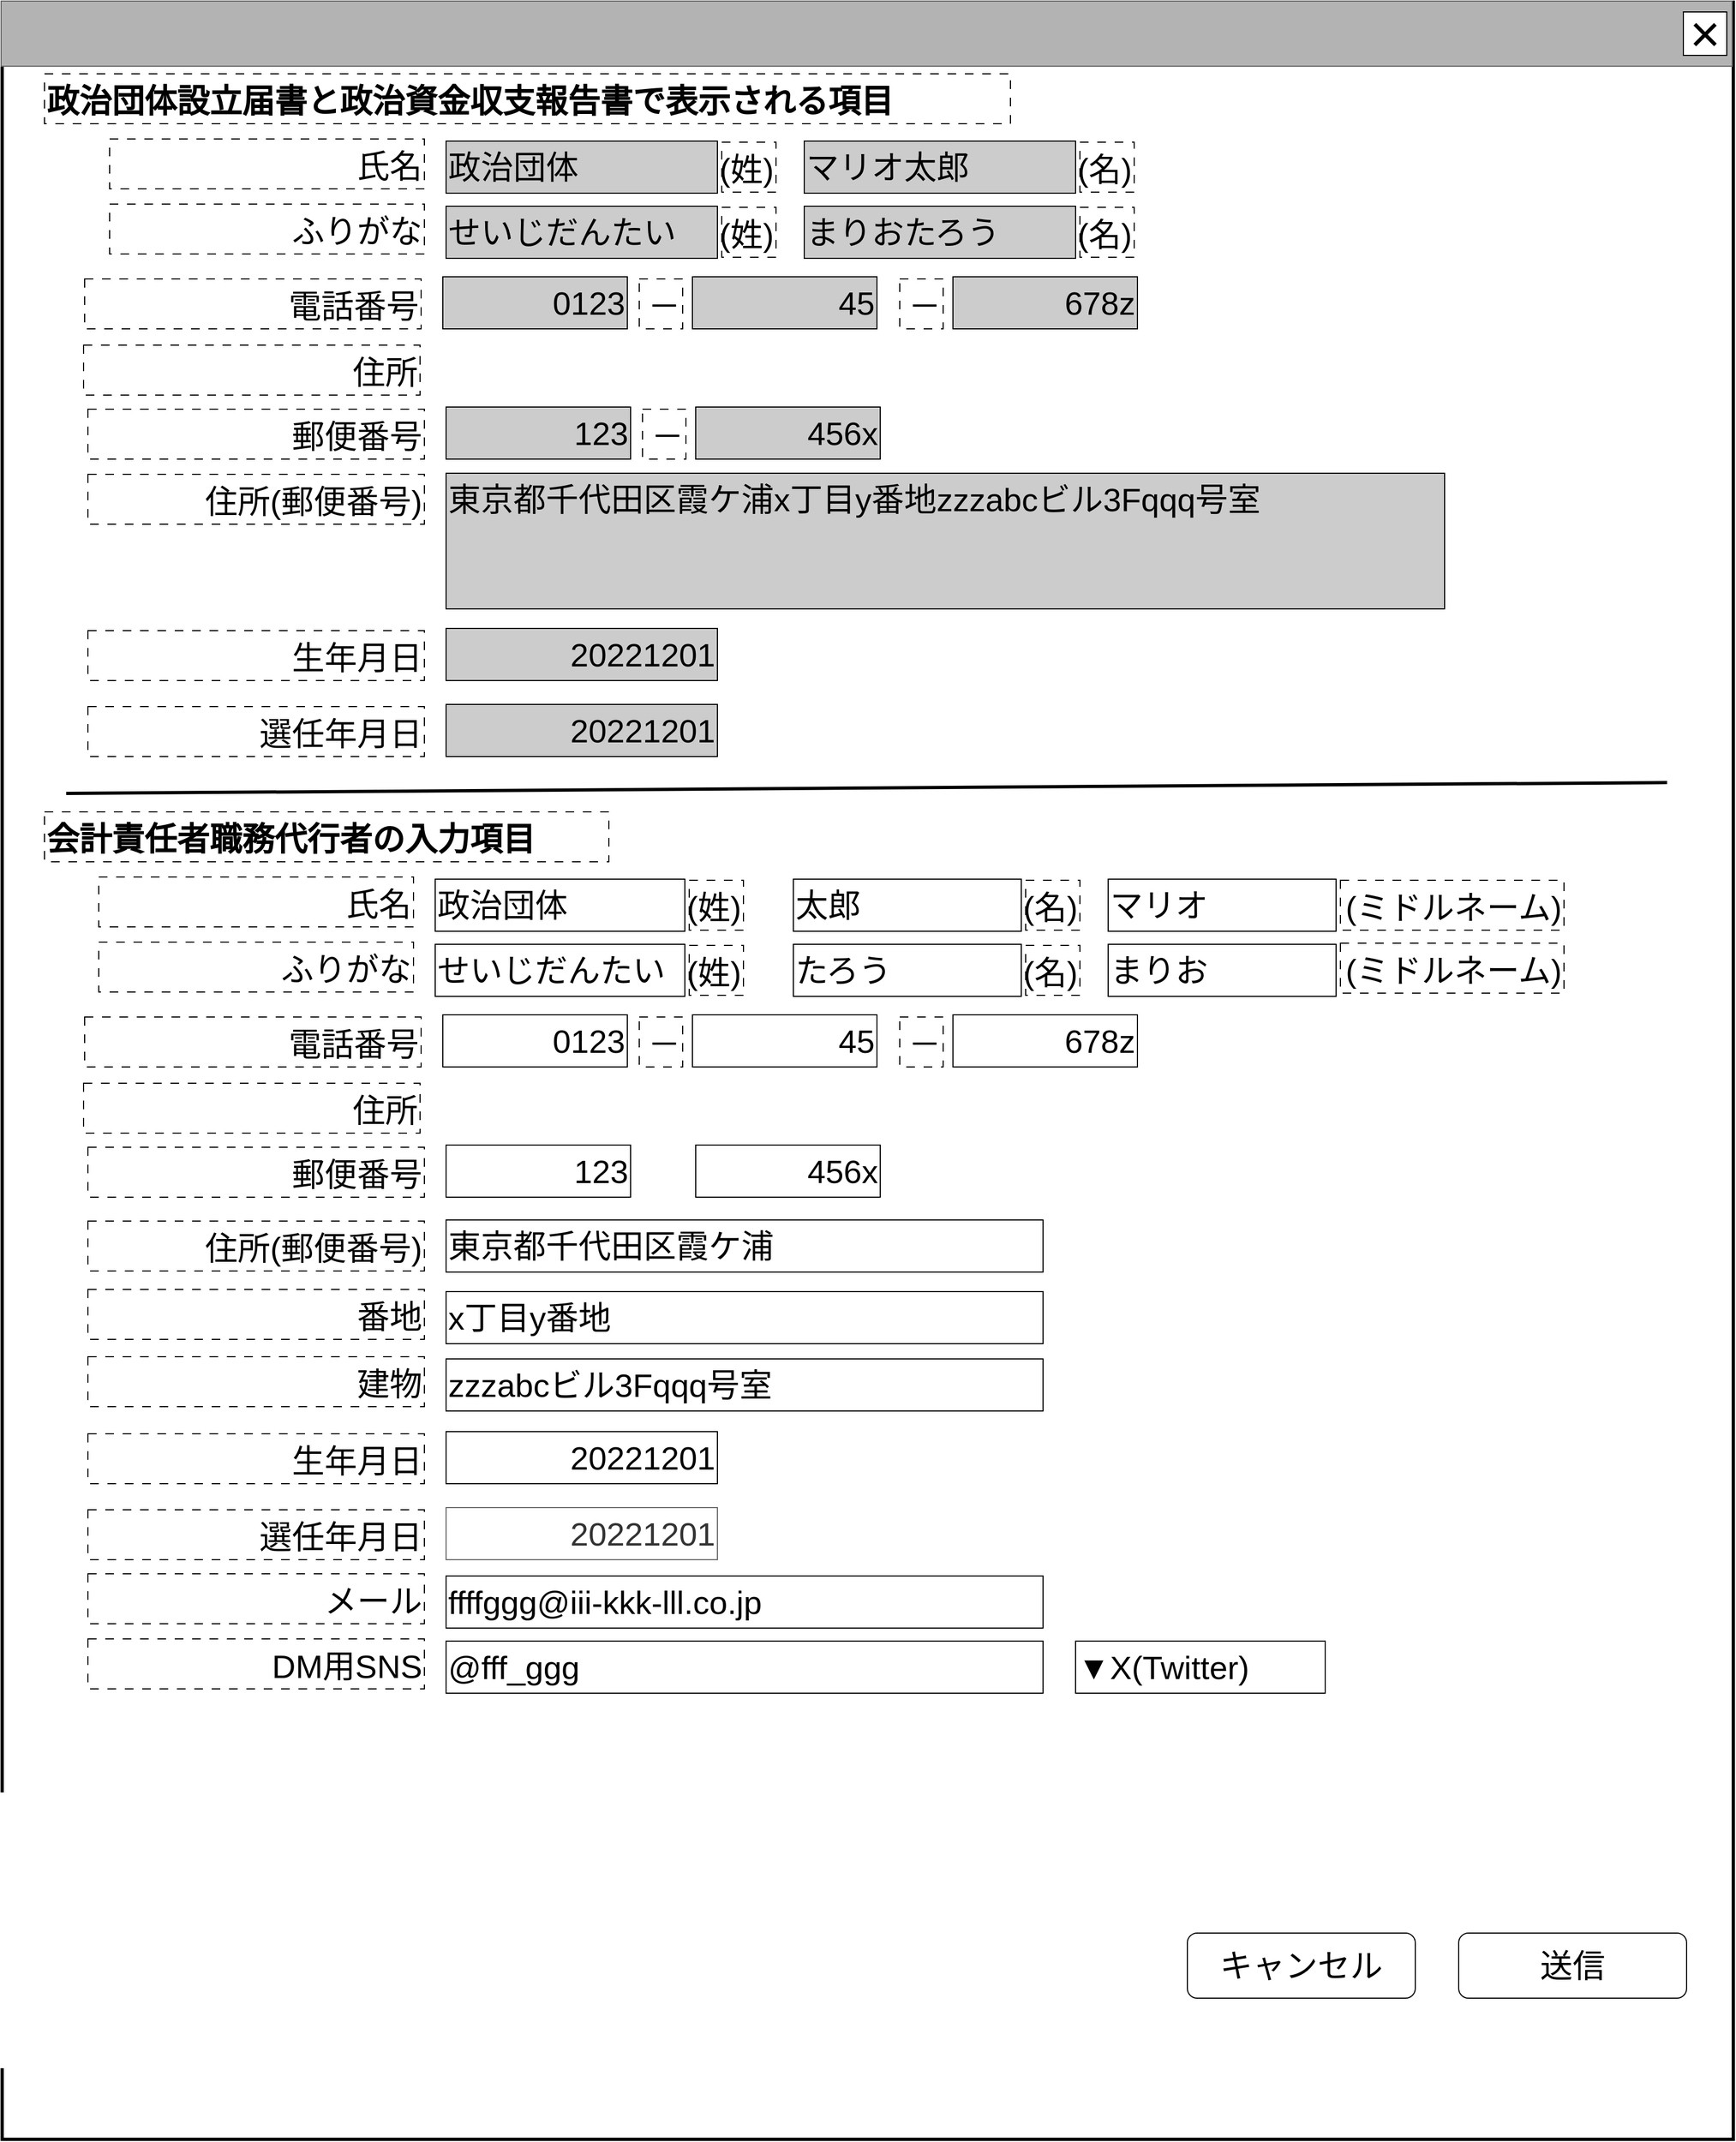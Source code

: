 <mxfile version="23.0.2" type="device">
  <diagram name="ページ1" id="LE8fIzdrHe0wcv1LTvfw">
    <mxGraphModel dx="850" dy="502" grid="1" gridSize="10" guides="1" tooltips="1" connect="1" arrows="1" fold="1" page="1" pageScale="1" pageWidth="1600" pageHeight="1200" math="0" shadow="0">
      <root>
        <mxCell id="0" />
        <mxCell id="cFaB45KztUIKXS-_cTrr-4" value="背景" style="locked=1;" parent="0" visible="0" />
        <mxCell id="cFaB45KztUIKXS-_cTrr-5" value="" style="rounded=0;whiteSpace=wrap;html=1;strokeWidth=3;" parent="cFaB45KztUIKXS-_cTrr-4" vertex="1">
          <mxGeometry x="1" y="1" width="1595" height="1180" as="geometry" />
        </mxCell>
        <mxCell id="cFaB45KztUIKXS-_cTrr-6" value="" style="rounded=0;whiteSpace=wrap;html=1;fillColor=#B3B3B3;fontColor=#333333;strokeColor=#666666;" parent="cFaB45KztUIKXS-_cTrr-4" vertex="1">
          <mxGeometry width="1595" height="60" as="geometry" />
        </mxCell>
        <mxCell id="cFaB45KztUIKXS-_cTrr-7" value="&lt;font style=&quot;font-size: 48px;&quot;&gt;×&lt;/font&gt;" style="rounded=0;whiteSpace=wrap;html=1;" parent="cFaB45KztUIKXS-_cTrr-4" vertex="1">
          <mxGeometry x="1550" y="10" width="40" height="40" as="geometry" />
        </mxCell>
        <mxCell id="cFaB45KztUIKXS-_cTrr-8" value="" style="rounded=0;whiteSpace=wrap;html=1;" parent="cFaB45KztUIKXS-_cTrr-4" vertex="1">
          <mxGeometry x="830" y="670" width="120" height="60" as="geometry" />
        </mxCell>
        <mxCell id="cFaB45KztUIKXS-_cTrr-9" value="ウインドウ" style="locked=1;" parent="0" />
        <mxCell id="cFaB45KztUIKXS-_cTrr-10" value="" style="rounded=0;whiteSpace=wrap;html=1;strokeWidth=3;" parent="cFaB45KztUIKXS-_cTrr-9" vertex="1">
          <mxGeometry x="1" y="1" width="1595" height="1969" as="geometry" />
        </mxCell>
        <mxCell id="cFaB45KztUIKXS-_cTrr-11" value="" style="rounded=0;whiteSpace=wrap;html=1;fillColor=#B3B3B3;fontColor=#333333;strokeColor=#666666;" parent="cFaB45KztUIKXS-_cTrr-9" vertex="1">
          <mxGeometry width="1595" height="60" as="geometry" />
        </mxCell>
        <mxCell id="cFaB45KztUIKXS-_cTrr-12" value="&lt;font style=&quot;font-size: 48px;&quot;&gt;×&lt;/font&gt;" style="rounded=0;whiteSpace=wrap;html=1;" parent="cFaB45KztUIKXS-_cTrr-9" vertex="1">
          <mxGeometry x="1550" y="10" width="40" height="40" as="geometry" />
        </mxCell>
        <mxCell id="cFaB45KztUIKXS-_cTrr-14" value="名称未設定レイヤ" style="" parent="0" />
        <mxCell id="bMRDDl92_SAq192Mb1gc-0" value="&lt;span style=&quot;font-size: 30px;&quot;&gt;住所&lt;/span&gt;" style="rounded=0;whiteSpace=wrap;html=1;align=right;dashed=1;dashPattern=8 8;verticalAlign=bottom;" parent="cFaB45KztUIKXS-_cTrr-14" vertex="1">
          <mxGeometry x="76" y="317" width="310" height="46" as="geometry" />
        </mxCell>
        <mxCell id="bMRDDl92_SAq192Mb1gc-1" value="&lt;span style=&quot;font-size: 30px;&quot;&gt;123&lt;br&gt;&lt;/span&gt;" style="rounded=0;whiteSpace=wrap;html=1;align=right;fillColor=#CCCCCC;" parent="cFaB45KztUIKXS-_cTrr-14" vertex="1">
          <mxGeometry x="410" y="374" width="170" height="48" as="geometry" />
        </mxCell>
        <mxCell id="bMRDDl92_SAq192Mb1gc-2" value="&lt;span style=&quot;font-size: 30px;&quot;&gt;郵便番号&lt;/span&gt;" style="rounded=0;whiteSpace=wrap;html=1;align=right;dashed=1;dashPattern=8 8;verticalAlign=bottom;" parent="cFaB45KztUIKXS-_cTrr-14" vertex="1">
          <mxGeometry x="80" y="376" width="310" height="46" as="geometry" />
        </mxCell>
        <mxCell id="bMRDDl92_SAq192Mb1gc-3" value="&lt;span style=&quot;font-size: 30px;&quot;&gt;456x&lt;br&gt;&lt;/span&gt;" style="rounded=0;whiteSpace=wrap;html=1;align=right;fillColor=#CCCCCC;" parent="cFaB45KztUIKXS-_cTrr-14" vertex="1">
          <mxGeometry x="640" y="374" width="170" height="48" as="geometry" />
        </mxCell>
        <mxCell id="bMRDDl92_SAq192Mb1gc-4" value="&lt;span style=&quot;font-size: 30px;&quot;&gt;住所(郵便番号)&lt;/span&gt;" style="rounded=0;whiteSpace=wrap;html=1;align=right;dashed=1;dashPattern=8 8;verticalAlign=bottom;" parent="cFaB45KztUIKXS-_cTrr-14" vertex="1">
          <mxGeometry x="80" y="436" width="310" height="46" as="geometry" />
        </mxCell>
        <mxCell id="bMRDDl92_SAq192Mb1gc-7" value="&lt;span style=&quot;font-size: 30px;&quot;&gt;東京都千代田区霞ケ浦x丁目y番地zzzabcビル3Fqqq号室&lt;/span&gt;" style="rounded=0;whiteSpace=wrap;html=1;align=left;fillColor=#CCCCCC;verticalAlign=top;" parent="cFaB45KztUIKXS-_cTrr-14" vertex="1">
          <mxGeometry x="410" y="435" width="920" height="125" as="geometry" />
        </mxCell>
        <mxCell id="bMRDDl92_SAq192Mb1gc-10" value="&lt;span style=&quot;font-size: 30px;&quot;&gt;氏名&lt;/span&gt;" style="rounded=0;whiteSpace=wrap;html=1;align=right;dashed=1;dashPattern=8 8;verticalAlign=bottom;" parent="cFaB45KztUIKXS-_cTrr-14" vertex="1">
          <mxGeometry x="100" y="127" width="290" height="46" as="geometry" />
        </mxCell>
        <mxCell id="bMRDDl92_SAq192Mb1gc-11" value="&lt;span style=&quot;font-size: 30px;&quot;&gt;－&lt;/span&gt;" style="rounded=0;whiteSpace=wrap;html=1;align=right;dashed=1;dashPattern=8 8;verticalAlign=bottom;" parent="cFaB45KztUIKXS-_cTrr-14" vertex="1">
          <mxGeometry x="591" y="376" width="40" height="46" as="geometry" />
        </mxCell>
        <mxCell id="bMRDDl92_SAq192Mb1gc-12" value="&lt;span style=&quot;font-size: 30px;&quot;&gt;生年月日&lt;/span&gt;" style="rounded=0;whiteSpace=wrap;html=1;align=right;dashed=1;dashPattern=8 8;verticalAlign=bottom;" parent="cFaB45KztUIKXS-_cTrr-14" vertex="1">
          <mxGeometry x="80" y="580" width="310" height="46" as="geometry" />
        </mxCell>
        <mxCell id="bMRDDl92_SAq192Mb1gc-13" value="&lt;font style=&quot;font-size: 30px;&quot;&gt;20221201&lt;/font&gt;" style="rounded=0;whiteSpace=wrap;html=1;align=right;fillColor=#CCCCCC;" parent="cFaB45KztUIKXS-_cTrr-14" vertex="1">
          <mxGeometry x="410" y="578" width="250" height="48" as="geometry" />
        </mxCell>
        <mxCell id="bMRDDl92_SAq192Mb1gc-14" value="&lt;span style=&quot;font-size: 30px;&quot;&gt;選任年月日&lt;/span&gt;" style="rounded=0;whiteSpace=wrap;html=1;align=right;dashed=1;dashPattern=8 8;verticalAlign=bottom;" parent="cFaB45KztUIKXS-_cTrr-14" vertex="1">
          <mxGeometry x="80" y="650" width="310" height="46" as="geometry" />
        </mxCell>
        <mxCell id="bMRDDl92_SAq192Mb1gc-15" value="&lt;font style=&quot;font-size: 30px;&quot;&gt;20221201&lt;/font&gt;" style="rounded=0;whiteSpace=wrap;html=1;align=right;fillColor=#CCCCCC;" parent="cFaB45KztUIKXS-_cTrr-14" vertex="1">
          <mxGeometry x="410" y="648" width="250" height="48" as="geometry" />
        </mxCell>
        <mxCell id="bMRDDl92_SAq192Mb1gc-16" value="&lt;span style=&quot;font-size: 30px;&quot;&gt;&lt;b&gt;政治団体設立届書と政治資金収支報告書で表示される項目&lt;/b&gt;&lt;/span&gt;" style="rounded=0;whiteSpace=wrap;html=1;align=left;dashed=1;dashPattern=8 8;verticalAlign=bottom;" parent="cFaB45KztUIKXS-_cTrr-14" vertex="1">
          <mxGeometry x="40" y="67" width="890" height="46" as="geometry" />
        </mxCell>
        <mxCell id="bMRDDl92_SAq192Mb1gc-17" value="&lt;span style=&quot;font-size: 30px;&quot;&gt;政治団体&lt;/span&gt;" style="rounded=0;whiteSpace=wrap;html=1;align=left;fillColor=#CCCCCC;" parent="cFaB45KztUIKXS-_cTrr-14" vertex="1">
          <mxGeometry x="410" y="129" width="250" height="48" as="geometry" />
        </mxCell>
        <mxCell id="bMRDDl92_SAq192Mb1gc-18" value="&lt;span style=&quot;font-size: 30px;&quot;&gt;マリオ太郎&lt;/span&gt;" style="rounded=0;whiteSpace=wrap;html=1;align=left;fillColor=#CCCCCC;" parent="cFaB45KztUIKXS-_cTrr-14" vertex="1">
          <mxGeometry x="740" y="129" width="250" height="48" as="geometry" />
        </mxCell>
        <mxCell id="bMRDDl92_SAq192Mb1gc-19" value="&lt;span style=&quot;font-size: 30px;&quot;&gt;(姓)&lt;/span&gt;" style="rounded=0;whiteSpace=wrap;html=1;align=right;dashed=1;dashPattern=8 8;verticalAlign=bottom;" parent="cFaB45KztUIKXS-_cTrr-14" vertex="1">
          <mxGeometry x="664" y="130" width="50" height="46" as="geometry" />
        </mxCell>
        <mxCell id="bMRDDl92_SAq192Mb1gc-20" value="&lt;span style=&quot;font-size: 30px;&quot;&gt;(名)&lt;/span&gt;" style="rounded=0;whiteSpace=wrap;html=1;align=right;dashed=1;dashPattern=8 8;verticalAlign=bottom;" parent="cFaB45KztUIKXS-_cTrr-14" vertex="1">
          <mxGeometry x="994" y="130" width="50" height="46" as="geometry" />
        </mxCell>
        <mxCell id="bMRDDl92_SAq192Mb1gc-21" value="&lt;font style=&quot;font-size: 30px;&quot;&gt;0123&lt;/font&gt;" style="rounded=0;whiteSpace=wrap;html=1;align=right;fillColor=#CCCCCC;" parent="cFaB45KztUIKXS-_cTrr-14" vertex="1">
          <mxGeometry x="407" y="254" width="170" height="48" as="geometry" />
        </mxCell>
        <mxCell id="bMRDDl92_SAq192Mb1gc-22" value="&lt;span style=&quot;font-size: 30px;&quot;&gt;電話番号&lt;/span&gt;" style="rounded=0;whiteSpace=wrap;html=1;align=right;dashed=1;dashPattern=8 8;verticalAlign=bottom;" parent="cFaB45KztUIKXS-_cTrr-14" vertex="1">
          <mxGeometry x="77" y="256" width="310" height="46" as="geometry" />
        </mxCell>
        <mxCell id="bMRDDl92_SAq192Mb1gc-23" value="&lt;span style=&quot;font-size: 30px;&quot;&gt;45&lt;br&gt;&lt;/span&gt;" style="rounded=0;whiteSpace=wrap;html=1;align=right;fillColor=#CCCCCC;" parent="cFaB45KztUIKXS-_cTrr-14" vertex="1">
          <mxGeometry x="637" y="254" width="170" height="48" as="geometry" />
        </mxCell>
        <mxCell id="bMRDDl92_SAq192Mb1gc-24" value="&lt;span style=&quot;font-size: 30px;&quot;&gt;－&lt;/span&gt;" style="rounded=0;whiteSpace=wrap;html=1;align=right;dashed=1;dashPattern=8 8;verticalAlign=bottom;" parent="cFaB45KztUIKXS-_cTrr-14" vertex="1">
          <mxGeometry x="588" y="256" width="40" height="46" as="geometry" />
        </mxCell>
        <mxCell id="bMRDDl92_SAq192Mb1gc-25" value="&lt;span style=&quot;font-size: 30px;&quot;&gt;678z&lt;br&gt;&lt;/span&gt;" style="rounded=0;whiteSpace=wrap;html=1;align=right;fillColor=#CCCCCC;" parent="cFaB45KztUIKXS-_cTrr-14" vertex="1">
          <mxGeometry x="877" y="254" width="170" height="48" as="geometry" />
        </mxCell>
        <mxCell id="bMRDDl92_SAq192Mb1gc-26" value="&lt;span style=&quot;font-size: 30px;&quot;&gt;－&lt;/span&gt;" style="rounded=0;whiteSpace=wrap;html=1;align=right;dashed=1;dashPattern=8 8;verticalAlign=bottom;" parent="cFaB45KztUIKXS-_cTrr-14" vertex="1">
          <mxGeometry x="828" y="256" width="40" height="46" as="geometry" />
        </mxCell>
        <mxCell id="0UqAQfp40l2s8gUVmywF-0" value="&lt;span style=&quot;font-size: 30px;&quot;&gt;ふりがな&lt;/span&gt;" style="rounded=0;whiteSpace=wrap;html=1;align=right;dashed=1;dashPattern=8 8;verticalAlign=bottom;" parent="cFaB45KztUIKXS-_cTrr-14" vertex="1">
          <mxGeometry x="100" y="187" width="290" height="46" as="geometry" />
        </mxCell>
        <mxCell id="0UqAQfp40l2s8gUVmywF-1" value="&lt;span style=&quot;font-size: 30px;&quot;&gt;せいじだんたい&lt;/span&gt;" style="rounded=0;whiteSpace=wrap;html=1;align=left;fillColor=#CCCCCC;" parent="cFaB45KztUIKXS-_cTrr-14" vertex="1">
          <mxGeometry x="410" y="189" width="250" height="48" as="geometry" />
        </mxCell>
        <mxCell id="0UqAQfp40l2s8gUVmywF-2" value="&lt;span style=&quot;font-size: 30px;&quot;&gt;まりおたろう&lt;/span&gt;" style="rounded=0;whiteSpace=wrap;html=1;align=left;fillColor=#CCCCCC;" parent="cFaB45KztUIKXS-_cTrr-14" vertex="1">
          <mxGeometry x="740" y="189" width="250" height="48" as="geometry" />
        </mxCell>
        <mxCell id="0UqAQfp40l2s8gUVmywF-3" value="&lt;span style=&quot;font-size: 30px;&quot;&gt;(姓)&lt;/span&gt;" style="rounded=0;whiteSpace=wrap;html=1;align=right;dashed=1;dashPattern=8 8;verticalAlign=bottom;" parent="cFaB45KztUIKXS-_cTrr-14" vertex="1">
          <mxGeometry x="664" y="190" width="50" height="46" as="geometry" />
        </mxCell>
        <mxCell id="0UqAQfp40l2s8gUVmywF-4" value="&lt;span style=&quot;font-size: 30px;&quot;&gt;(名)&lt;/span&gt;" style="rounded=0;whiteSpace=wrap;html=1;align=right;dashed=1;dashPattern=8 8;verticalAlign=bottom;" parent="cFaB45KztUIKXS-_cTrr-14" vertex="1">
          <mxGeometry x="994" y="190" width="50" height="46" as="geometry" />
        </mxCell>
        <mxCell id="Fa45Nr03g6_gKb-Np0pS-0" value="" style="endArrow=none;html=1;rounded=0;strokeWidth=3;endSize=0;startSize=0;" parent="cFaB45KztUIKXS-_cTrr-14" edge="1">
          <mxGeometry width="50" height="50" relative="1" as="geometry">
            <mxPoint x="60" y="730" as="sourcePoint" />
            <mxPoint x="1535" y="720" as="targetPoint" />
          </mxGeometry>
        </mxCell>
        <mxCell id="Fa45Nr03g6_gKb-Np0pS-1" value="&lt;span style=&quot;font-size: 30px;&quot;&gt;&lt;b&gt;会計責任者職務代行者の入力項目&lt;/b&gt;&lt;/span&gt;" style="rounded=0;whiteSpace=wrap;html=1;align=left;dashed=1;dashPattern=8 8;verticalAlign=bottom;" parent="cFaB45KztUIKXS-_cTrr-14" vertex="1">
          <mxGeometry x="40" y="747" width="520" height="46" as="geometry" />
        </mxCell>
        <mxCell id="Fa45Nr03g6_gKb-Np0pS-2" value="&lt;span style=&quot;font-size: 30px;&quot;&gt;住所(郵便番号)&lt;/span&gt;" style="rounded=0;whiteSpace=wrap;html=1;align=right;dashed=1;dashPattern=8 8;verticalAlign=bottom;" parent="cFaB45KztUIKXS-_cTrr-14" vertex="1">
          <mxGeometry x="80" y="1124" width="310" height="46" as="geometry" />
        </mxCell>
        <mxCell id="Fa45Nr03g6_gKb-Np0pS-3" value="&lt;span style=&quot;font-size: 30px;&quot;&gt;番地&lt;/span&gt;" style="rounded=0;whiteSpace=wrap;html=1;align=right;dashed=1;dashPattern=8 8;verticalAlign=bottom;" parent="cFaB45KztUIKXS-_cTrr-14" vertex="1">
          <mxGeometry x="80" y="1187" width="310" height="46" as="geometry" />
        </mxCell>
        <mxCell id="Fa45Nr03g6_gKb-Np0pS-4" value="&lt;span style=&quot;font-size: 30px;&quot;&gt;建物&lt;/span&gt;" style="rounded=0;whiteSpace=wrap;html=1;align=right;dashed=1;dashPattern=8 8;verticalAlign=bottom;" parent="cFaB45KztUIKXS-_cTrr-14" vertex="1">
          <mxGeometry x="80" y="1249" width="310" height="46" as="geometry" />
        </mxCell>
        <mxCell id="Fa45Nr03g6_gKb-Np0pS-5" value="&lt;span style=&quot;font-size: 30px;&quot;&gt;東京都千代田区霞ケ浦&lt;/span&gt;" style="rounded=0;whiteSpace=wrap;html=1;align=left;" parent="cFaB45KztUIKXS-_cTrr-14" vertex="1">
          <mxGeometry x="410" y="1123" width="550" height="48" as="geometry" />
        </mxCell>
        <mxCell id="Fa45Nr03g6_gKb-Np0pS-6" value="&lt;span style=&quot;font-size: 30px;&quot;&gt;x丁目y番地&lt;/span&gt;" style="rounded=0;whiteSpace=wrap;html=1;align=left;" parent="cFaB45KztUIKXS-_cTrr-14" vertex="1">
          <mxGeometry x="410" y="1189" width="550" height="48" as="geometry" />
        </mxCell>
        <mxCell id="Fa45Nr03g6_gKb-Np0pS-7" value="&lt;span style=&quot;font-size: 30px;&quot;&gt;zzzabcビル3Fqqq号室&lt;/span&gt;" style="rounded=0;whiteSpace=wrap;html=1;align=left;" parent="cFaB45KztUIKXS-_cTrr-14" vertex="1">
          <mxGeometry x="410" y="1251" width="550" height="48" as="geometry" />
        </mxCell>
        <mxCell id="Fa45Nr03g6_gKb-Np0pS-8" value="&lt;span style=&quot;font-size: 30px;&quot;&gt;氏名&lt;/span&gt;" style="rounded=0;whiteSpace=wrap;html=1;align=right;dashed=1;dashPattern=8 8;verticalAlign=bottom;" parent="cFaB45KztUIKXS-_cTrr-14" vertex="1">
          <mxGeometry x="90" y="807" width="290" height="46" as="geometry" />
        </mxCell>
        <mxCell id="Fa45Nr03g6_gKb-Np0pS-9" value="&lt;span style=&quot;font-size: 30px;&quot;&gt;政治団体&lt;/span&gt;" style="rounded=0;whiteSpace=wrap;html=1;align=left;fillColor=#FFFFFF;" parent="cFaB45KztUIKXS-_cTrr-14" vertex="1">
          <mxGeometry x="400" y="809" width="230" height="48" as="geometry" />
        </mxCell>
        <mxCell id="Fa45Nr03g6_gKb-Np0pS-10" value="&lt;span style=&quot;font-size: 30px;&quot;&gt;太郎&lt;/span&gt;" style="rounded=0;whiteSpace=wrap;html=1;align=left;" parent="cFaB45KztUIKXS-_cTrr-14" vertex="1">
          <mxGeometry x="730" y="809" width="210" height="48" as="geometry" />
        </mxCell>
        <mxCell id="Fa45Nr03g6_gKb-Np0pS-11" value="&lt;span style=&quot;font-size: 30px;&quot;&gt;(姓)&lt;/span&gt;" style="rounded=0;whiteSpace=wrap;html=1;align=right;dashed=1;dashPattern=8 8;verticalAlign=bottom;" parent="cFaB45KztUIKXS-_cTrr-14" vertex="1">
          <mxGeometry x="634" y="810" width="50" height="46" as="geometry" />
        </mxCell>
        <mxCell id="Fa45Nr03g6_gKb-Np0pS-12" value="&lt;span style=&quot;font-size: 30px;&quot;&gt;(名)&lt;/span&gt;" style="rounded=0;whiteSpace=wrap;html=1;align=right;dashed=1;dashPattern=8 8;verticalAlign=bottom;" parent="cFaB45KztUIKXS-_cTrr-14" vertex="1">
          <mxGeometry x="944" y="810" width="50" height="46" as="geometry" />
        </mxCell>
        <mxCell id="Fa45Nr03g6_gKb-Np0pS-13" value="&lt;span style=&quot;font-size: 30px;&quot;&gt;ふりがな&lt;/span&gt;" style="rounded=0;whiteSpace=wrap;html=1;align=right;dashed=1;dashPattern=8 8;verticalAlign=bottom;" parent="cFaB45KztUIKXS-_cTrr-14" vertex="1">
          <mxGeometry x="90" y="867" width="290" height="46" as="geometry" />
        </mxCell>
        <mxCell id="Fa45Nr03g6_gKb-Np0pS-14" value="&lt;span style=&quot;font-size: 30px;&quot;&gt;せいじだんたい&lt;/span&gt;" style="rounded=0;whiteSpace=wrap;html=1;align=left;" parent="cFaB45KztUIKXS-_cTrr-14" vertex="1">
          <mxGeometry x="400" y="869" width="230" height="48" as="geometry" />
        </mxCell>
        <mxCell id="Fa45Nr03g6_gKb-Np0pS-15" value="&lt;span style=&quot;font-size: 30px;&quot;&gt;たろう&lt;/span&gt;" style="rounded=0;whiteSpace=wrap;html=1;align=left;" parent="cFaB45KztUIKXS-_cTrr-14" vertex="1">
          <mxGeometry x="730" y="869" width="210" height="48" as="geometry" />
        </mxCell>
        <mxCell id="Fa45Nr03g6_gKb-Np0pS-16" value="&lt;span style=&quot;font-size: 30px;&quot;&gt;(姓)&lt;/span&gt;" style="rounded=0;whiteSpace=wrap;html=1;align=right;dashed=1;dashPattern=8 8;verticalAlign=bottom;" parent="cFaB45KztUIKXS-_cTrr-14" vertex="1">
          <mxGeometry x="634" y="870" width="50" height="46" as="geometry" />
        </mxCell>
        <mxCell id="Fa45Nr03g6_gKb-Np0pS-17" value="&lt;span style=&quot;font-size: 30px;&quot;&gt;(名)&lt;/span&gt;" style="rounded=0;whiteSpace=wrap;html=1;align=right;dashed=1;dashPattern=8 8;verticalAlign=bottom;" parent="cFaB45KztUIKXS-_cTrr-14" vertex="1">
          <mxGeometry x="944" y="870" width="50" height="46" as="geometry" />
        </mxCell>
        <mxCell id="Fa45Nr03g6_gKb-Np0pS-25" value="&lt;span style=&quot;font-size: 30px;&quot;&gt;マリオ&lt;/span&gt;" style="rounded=0;whiteSpace=wrap;html=1;align=left;" parent="cFaB45KztUIKXS-_cTrr-14" vertex="1">
          <mxGeometry x="1020" y="809" width="210" height="48" as="geometry" />
        </mxCell>
        <mxCell id="Fa45Nr03g6_gKb-Np0pS-26" value="&lt;span style=&quot;font-size: 30px;&quot;&gt;(ミドルネーム)&lt;/span&gt;" style="rounded=0;whiteSpace=wrap;html=1;align=right;dashed=1;dashPattern=8 8;verticalAlign=bottom;" parent="cFaB45KztUIKXS-_cTrr-14" vertex="1">
          <mxGeometry x="1234" y="810" width="206" height="46" as="geometry" />
        </mxCell>
        <mxCell id="Fa45Nr03g6_gKb-Np0pS-27" value="&lt;span style=&quot;font-size: 30px;&quot;&gt;まりお&lt;/span&gt;" style="rounded=0;whiteSpace=wrap;html=1;align=left;" parent="cFaB45KztUIKXS-_cTrr-14" vertex="1">
          <mxGeometry x="1020" y="869" width="210" height="48" as="geometry" />
        </mxCell>
        <mxCell id="Fa45Nr03g6_gKb-Np0pS-29" value="&lt;span style=&quot;font-size: 30px;&quot;&gt;(ミドルネーム)&lt;/span&gt;" style="rounded=0;whiteSpace=wrap;html=1;align=right;dashed=1;dashPattern=8 8;verticalAlign=bottom;" parent="cFaB45KztUIKXS-_cTrr-14" vertex="1">
          <mxGeometry x="1234" y="868" width="206" height="46" as="geometry" />
        </mxCell>
        <mxCell id="Fa45Nr03g6_gKb-Np0pS-30" value="&lt;span style=&quot;font-size: 30px;&quot;&gt;住所&lt;/span&gt;" style="rounded=0;whiteSpace=wrap;html=1;align=right;dashed=1;dashPattern=8 8;verticalAlign=bottom;" parent="cFaB45KztUIKXS-_cTrr-14" vertex="1">
          <mxGeometry x="76" y="997" width="310" height="46" as="geometry" />
        </mxCell>
        <mxCell id="Fa45Nr03g6_gKb-Np0pS-31" value="&lt;span style=&quot;font-size: 30px;&quot;&gt;123&lt;br&gt;&lt;/span&gt;" style="rounded=0;whiteSpace=wrap;html=1;align=right;" parent="cFaB45KztUIKXS-_cTrr-14" vertex="1">
          <mxGeometry x="410" y="1054" width="170" height="48" as="geometry" />
        </mxCell>
        <mxCell id="Fa45Nr03g6_gKb-Np0pS-32" value="&lt;span style=&quot;font-size: 30px;&quot;&gt;郵便番号&lt;/span&gt;" style="rounded=0;whiteSpace=wrap;html=1;align=right;dashed=1;dashPattern=8 8;verticalAlign=bottom;" parent="cFaB45KztUIKXS-_cTrr-14" vertex="1">
          <mxGeometry x="80" y="1056" width="310" height="46" as="geometry" />
        </mxCell>
        <mxCell id="Fa45Nr03g6_gKb-Np0pS-33" value="&lt;span style=&quot;font-size: 30px;&quot;&gt;456x&lt;br&gt;&lt;/span&gt;" style="rounded=0;whiteSpace=wrap;html=1;align=right;" parent="cFaB45KztUIKXS-_cTrr-14" vertex="1">
          <mxGeometry x="640" y="1054" width="170" height="48" as="geometry" />
        </mxCell>
        <mxCell id="Fa45Nr03g6_gKb-Np0pS-34" value="&lt;font style=&quot;font-size: 30px;&quot;&gt;0123&lt;/font&gt;" style="rounded=0;whiteSpace=wrap;html=1;align=right;" parent="cFaB45KztUIKXS-_cTrr-14" vertex="1">
          <mxGeometry x="407" y="934" width="170" height="48" as="geometry" />
        </mxCell>
        <mxCell id="Fa45Nr03g6_gKb-Np0pS-35" value="&lt;span style=&quot;font-size: 30px;&quot;&gt;電話番号&lt;/span&gt;" style="rounded=0;whiteSpace=wrap;html=1;align=right;dashed=1;dashPattern=8 8;verticalAlign=bottom;" parent="cFaB45KztUIKXS-_cTrr-14" vertex="1">
          <mxGeometry x="77" y="936" width="310" height="46" as="geometry" />
        </mxCell>
        <mxCell id="Fa45Nr03g6_gKb-Np0pS-36" value="&lt;span style=&quot;font-size: 30px;&quot;&gt;45&lt;br&gt;&lt;/span&gt;" style="rounded=0;whiteSpace=wrap;html=1;align=right;" parent="cFaB45KztUIKXS-_cTrr-14" vertex="1">
          <mxGeometry x="637" y="934" width="170" height="48" as="geometry" />
        </mxCell>
        <mxCell id="Fa45Nr03g6_gKb-Np0pS-37" value="&lt;span style=&quot;font-size: 30px;&quot;&gt;－&lt;/span&gt;" style="rounded=0;whiteSpace=wrap;html=1;align=right;dashed=1;dashPattern=8 8;verticalAlign=bottom;" parent="cFaB45KztUIKXS-_cTrr-14" vertex="1">
          <mxGeometry x="588" y="936" width="40" height="46" as="geometry" />
        </mxCell>
        <mxCell id="Fa45Nr03g6_gKb-Np0pS-38" value="&lt;span style=&quot;font-size: 30px;&quot;&gt;678z&lt;br&gt;&lt;/span&gt;" style="rounded=0;whiteSpace=wrap;html=1;align=right;fillColor=#FFFFFF;" parent="cFaB45KztUIKXS-_cTrr-14" vertex="1">
          <mxGeometry x="877" y="934" width="170" height="48" as="geometry" />
        </mxCell>
        <mxCell id="Fa45Nr03g6_gKb-Np0pS-39" value="&lt;span style=&quot;font-size: 30px;&quot;&gt;－&lt;/span&gt;" style="rounded=0;whiteSpace=wrap;html=1;align=right;dashed=1;dashPattern=8 8;verticalAlign=bottom;" parent="cFaB45KztUIKXS-_cTrr-14" vertex="1">
          <mxGeometry x="828" y="936" width="40" height="46" as="geometry" />
        </mxCell>
        <mxCell id="Fa45Nr03g6_gKb-Np0pS-40" value="&lt;span style=&quot;font-size: 30px;&quot;&gt;送信&lt;/span&gt;" style="rounded=1;whiteSpace=wrap;html=1;" parent="cFaB45KztUIKXS-_cTrr-14" vertex="1">
          <mxGeometry x="1343" y="1780" width="210" height="60" as="geometry" />
        </mxCell>
        <mxCell id="Fa45Nr03g6_gKb-Np0pS-41" value="&lt;span style=&quot;font-size: 30px;&quot;&gt;キャンセル&lt;/span&gt;" style="rounded=1;whiteSpace=wrap;html=1;" parent="cFaB45KztUIKXS-_cTrr-14" vertex="1">
          <mxGeometry x="1093" y="1780" width="210" height="60" as="geometry" />
        </mxCell>
        <mxCell id="Fa45Nr03g6_gKb-Np0pS-42" value="&lt;span style=&quot;font-size: 30px;&quot;&gt;メール&lt;/span&gt;" style="rounded=0;whiteSpace=wrap;html=1;align=right;dashed=1;dashPattern=8 8;verticalAlign=bottom;" parent="cFaB45KztUIKXS-_cTrr-14" vertex="1">
          <mxGeometry x="80" y="1449" width="310" height="46" as="geometry" />
        </mxCell>
        <mxCell id="Fa45Nr03g6_gKb-Np0pS-43" value="&lt;span style=&quot;font-size: 30px;&quot;&gt;ffffggg@iii-kkk-lll.co.jp&lt;/span&gt;" style="rounded=0;whiteSpace=wrap;html=1;align=left;" parent="cFaB45KztUIKXS-_cTrr-14" vertex="1">
          <mxGeometry x="410" y="1451" width="550" height="48" as="geometry" />
        </mxCell>
        <mxCell id="Fa45Nr03g6_gKb-Np0pS-44" value="&lt;span style=&quot;font-size: 30px;&quot;&gt;DM用SNS&lt;/span&gt;" style="rounded=0;whiteSpace=wrap;html=1;align=right;dashed=1;dashPattern=8 8;verticalAlign=bottom;" parent="cFaB45KztUIKXS-_cTrr-14" vertex="1">
          <mxGeometry x="80" y="1509" width="310" height="46" as="geometry" />
        </mxCell>
        <mxCell id="Fa45Nr03g6_gKb-Np0pS-45" value="&lt;span style=&quot;font-size: 30px;&quot;&gt;@fff_ggg&lt;/span&gt;" style="rounded=0;whiteSpace=wrap;html=1;align=left;" parent="cFaB45KztUIKXS-_cTrr-14" vertex="1">
          <mxGeometry x="410" y="1511" width="550" height="48" as="geometry" />
        </mxCell>
        <mxCell id="Fa45Nr03g6_gKb-Np0pS-46" value="&lt;span style=&quot;font-size: 30px;&quot;&gt;▼X(Twitter)&lt;/span&gt;" style="rounded=0;whiteSpace=wrap;html=1;align=left;" parent="cFaB45KztUIKXS-_cTrr-14" vertex="1">
          <mxGeometry x="990" y="1511" width="230" height="48" as="geometry" />
        </mxCell>
        <mxCell id="Fa45Nr03g6_gKb-Np0pS-47" value="&lt;span style=&quot;font-size: 30px;&quot;&gt;生年月日&lt;/span&gt;" style="rounded=0;whiteSpace=wrap;html=1;align=right;dashed=1;dashPattern=8 8;verticalAlign=bottom;" parent="cFaB45KztUIKXS-_cTrr-14" vertex="1">
          <mxGeometry x="80" y="1320" width="310" height="46" as="geometry" />
        </mxCell>
        <mxCell id="Fa45Nr03g6_gKb-Np0pS-48" value="&lt;font style=&quot;font-size: 30px;&quot;&gt;20221201&lt;/font&gt;" style="rounded=0;whiteSpace=wrap;html=1;align=right;" parent="cFaB45KztUIKXS-_cTrr-14" vertex="1">
          <mxGeometry x="410" y="1318" width="250" height="48" as="geometry" />
        </mxCell>
        <mxCell id="Fa45Nr03g6_gKb-Np0pS-49" value="&lt;span style=&quot;font-size: 30px;&quot;&gt;選任年月日&lt;/span&gt;" style="rounded=0;whiteSpace=wrap;html=1;align=right;dashed=1;dashPattern=8 8;verticalAlign=bottom;" parent="cFaB45KztUIKXS-_cTrr-14" vertex="1">
          <mxGeometry x="80" y="1390" width="310" height="46" as="geometry" />
        </mxCell>
        <mxCell id="Fa45Nr03g6_gKb-Np0pS-50" value="&lt;font style=&quot;font-size: 30px;&quot;&gt;20221201&lt;/font&gt;" style="rounded=0;whiteSpace=wrap;html=1;align=right;fillColor=#FFFFFF;fontColor=#333333;strokeColor=#666666;" parent="cFaB45KztUIKXS-_cTrr-14" vertex="1">
          <mxGeometry x="410" y="1388" width="250" height="48" as="geometry" />
        </mxCell>
      </root>
    </mxGraphModel>
  </diagram>
</mxfile>
